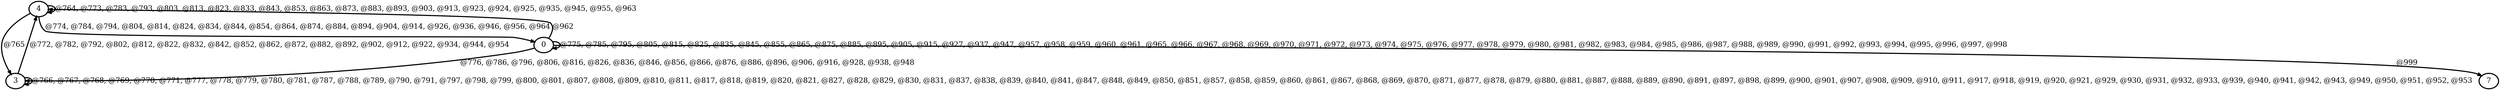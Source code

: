 digraph G {
        node [style=rounded, penwidth=3, fontsize=20, shape=oval];
        "4" -> "4" [label="@764, @773, @783, @793, @803, @813, @823, @833, @843, @853, @863, @873, @883, @893, @903, @913, @923, @924, @925, @935, @945, @955, @963", color=black,arrowsize=1,style=bold,penwidth=3,fontsize=20];
"4" -> "3" [label="@765", color=black,arrowsize=1,style=bold,penwidth=3,fontsize=20];
"3" -> "3" [label="@766, @767, @768, @769, @770, @771, @777, @778, @779, @780, @781, @787, @788, @789, @790, @791, @797, @798, @799, @800, @801, @807, @808, @809, @810, @811, @817, @818, @819, @820, @821, @827, @828, @829, @830, @831, @837, @838, @839, @840, @841, @847, @848, @849, @850, @851, @857, @858, @859, @860, @861, @867, @868, @869, @870, @871, @877, @878, @879, @880, @881, @887, @888, @889, @890, @891, @897, @898, @899, @900, @901, @907, @908, @909, @910, @911, @917, @918, @919, @920, @921, @929, @930, @931, @932, @933, @939, @940, @941, @942, @943, @949, @950, @951, @952, @953", color=black,arrowsize=1,style=bold,penwidth=3,fontsize=20];
"3" -> "4" [label="@772, @782, @792, @802, @812, @822, @832, @842, @852, @862, @872, @882, @892, @902, @912, @922, @934, @944, @954", color=black,arrowsize=1,style=bold,penwidth=3,fontsize=20];
"4" -> "0" [label="@774, @784, @794, @804, @814, @824, @834, @844, @854, @864, @874, @884, @894, @904, @914, @926, @936, @946, @956, @964", color=black,arrowsize=1,style=bold,penwidth=3,fontsize=20];
"0" -> "0" [label="@775, @785, @795, @805, @815, @825, @835, @845, @855, @865, @875, @885, @895, @905, @915, @927, @937, @947, @957, @958, @959, @960, @961, @965, @966, @967, @968, @969, @970, @971, @972, @973, @974, @975, @976, @977, @978, @979, @980, @981, @982, @983, @984, @985, @986, @987, @988, @989, @990, @991, @992, @993, @994, @995, @996, @997, @998", color=black,arrowsize=1,style=bold,penwidth=3,fontsize=20];
"0" -> "3" [label="@776, @786, @796, @806, @816, @826, @836, @846, @856, @866, @876, @886, @896, @906, @916, @928, @938, @948", color=black,arrowsize=1,style=bold,penwidth=3,fontsize=20];
"0" -> "4" [label="@962", color=black,arrowsize=1,style=bold,penwidth=3,fontsize=20];
"0" -> "7" [label="@999", color=black,arrowsize=1,style=bold,penwidth=3,fontsize=20];
}
